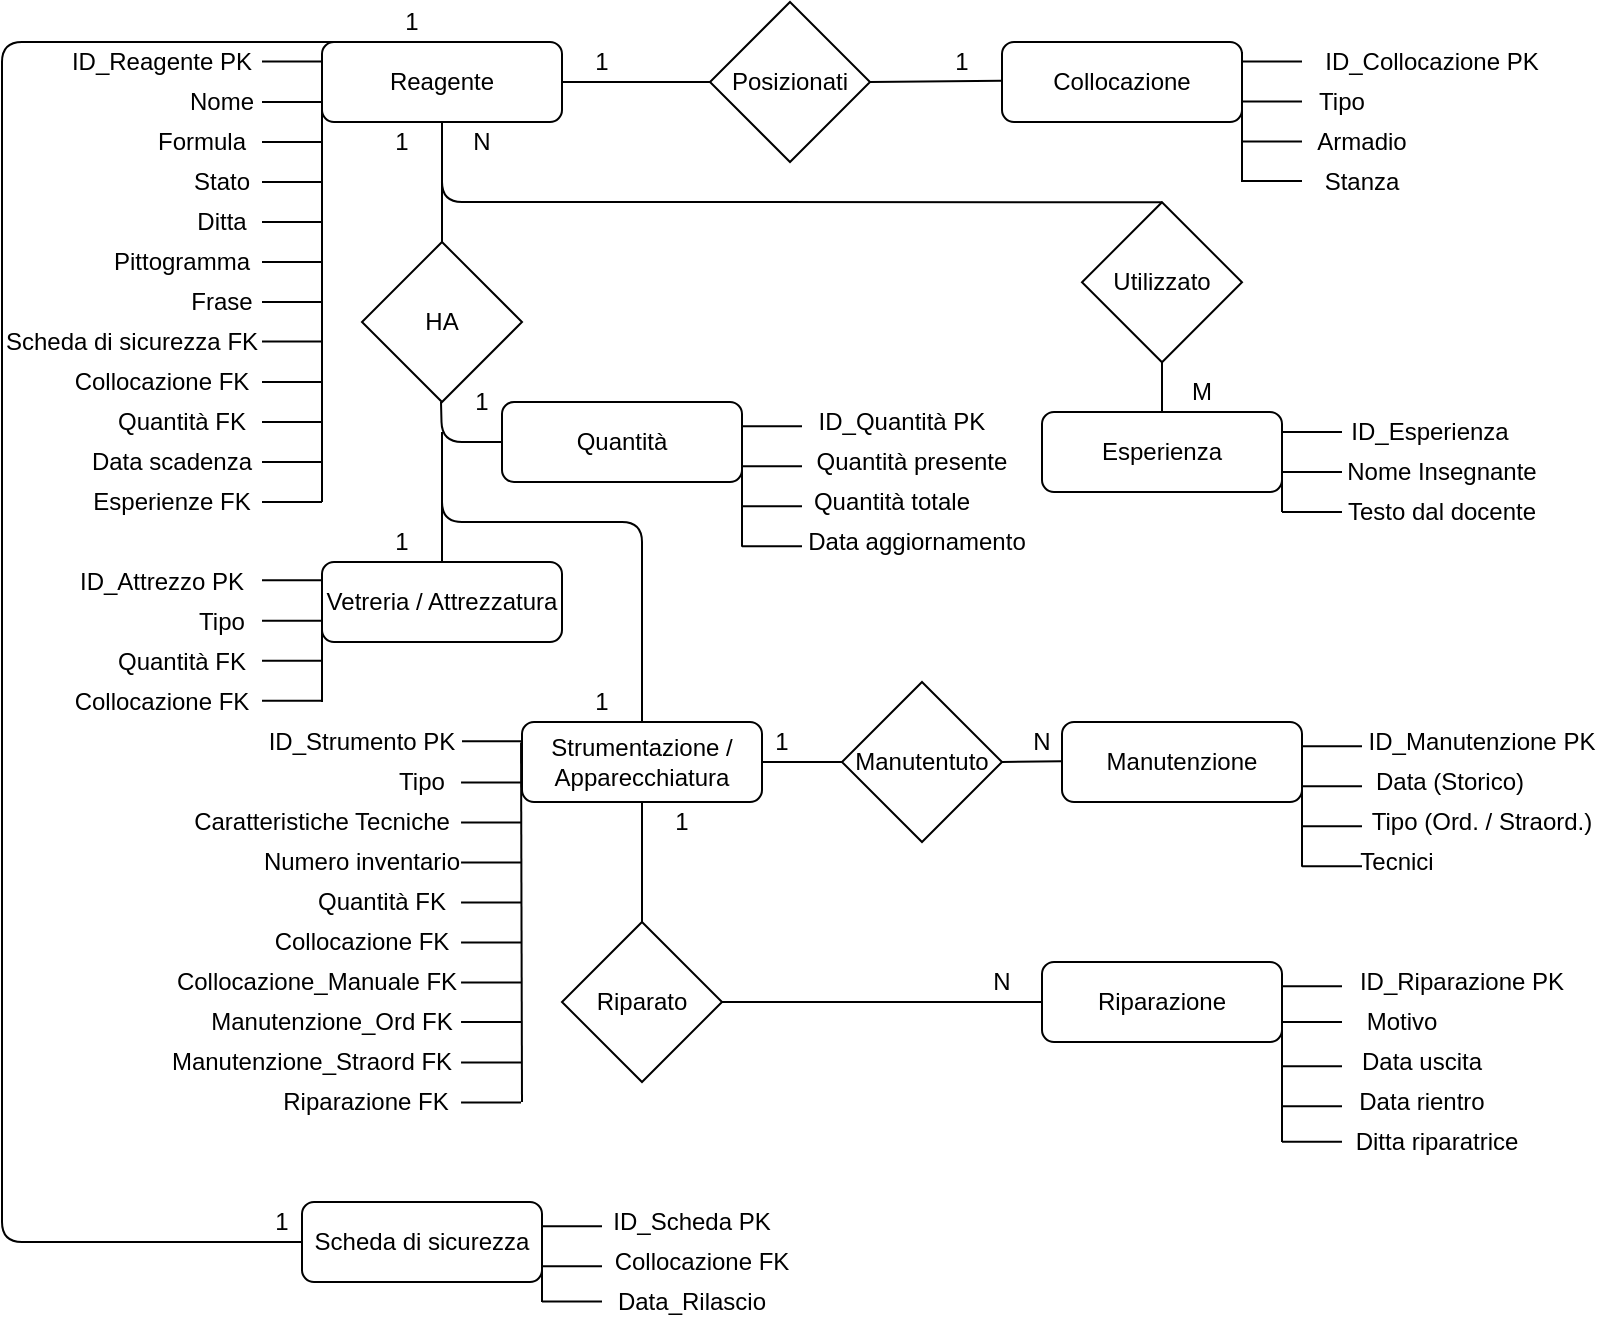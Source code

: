 <mxfile version="12.8.8" type="github">
  <diagram id="C5RBs43oDa-KdzZeNtuy" name="Page-1">
    <mxGraphModel dx="1422" dy="794" grid="1" gridSize="10" guides="1" tooltips="1" connect="1" arrows="1" fold="1" page="1" pageScale="1" pageWidth="827" pageHeight="1169" math="0" shadow="0">
      <root>
        <mxCell id="WIyWlLk6GJQsqaUBKTNV-0" />
        <mxCell id="WIyWlLk6GJQsqaUBKTNV-1" parent="WIyWlLk6GJQsqaUBKTNV-0" />
        <mxCell id="WIyWlLk6GJQsqaUBKTNV-3" value="Reagente" style="rounded=1;whiteSpace=wrap;html=1;fontSize=12;glass=0;strokeWidth=1;shadow=0;" parent="WIyWlLk6GJQsqaUBKTNV-1" vertex="1">
          <mxGeometry x="180" y="80" width="120" height="40" as="geometry" />
        </mxCell>
        <mxCell id="skLpnSM7gTjxSSLcL_gk-0" value="" style="endArrow=none;html=1;" parent="WIyWlLk6GJQsqaUBKTNV-1" edge="1">
          <mxGeometry width="50" height="50" relative="1" as="geometry">
            <mxPoint x="180" y="310" as="sourcePoint" />
            <mxPoint x="180" y="90" as="targetPoint" />
          </mxGeometry>
        </mxCell>
        <mxCell id="skLpnSM7gTjxSSLcL_gk-1" value="" style="endArrow=none;html=1;" parent="WIyWlLk6GJQsqaUBKTNV-1" edge="1">
          <mxGeometry width="50" height="50" relative="1" as="geometry">
            <mxPoint x="150" y="89.71" as="sourcePoint" />
            <mxPoint x="180" y="89.71" as="targetPoint" />
          </mxGeometry>
        </mxCell>
        <mxCell id="skLpnSM7gTjxSSLcL_gk-2" value="ID_Reagente PK" style="text;html=1;strokeColor=none;fillColor=none;align=center;verticalAlign=middle;whiteSpace=wrap;rounded=0;" parent="WIyWlLk6GJQsqaUBKTNV-1" vertex="1">
          <mxGeometry x="50" y="80" width="100" height="20" as="geometry" />
        </mxCell>
        <mxCell id="skLpnSM7gTjxSSLcL_gk-3" value="" style="endArrow=none;html=1;" parent="WIyWlLk6GJQsqaUBKTNV-1" edge="1">
          <mxGeometry width="50" height="50" relative="1" as="geometry">
            <mxPoint x="150" y="110.0" as="sourcePoint" />
            <mxPoint x="180" y="110.0" as="targetPoint" />
          </mxGeometry>
        </mxCell>
        <mxCell id="skLpnSM7gTjxSSLcL_gk-5" value="Nome" style="text;html=1;strokeColor=none;fillColor=none;align=center;verticalAlign=middle;whiteSpace=wrap;rounded=0;" parent="WIyWlLk6GJQsqaUBKTNV-1" vertex="1">
          <mxGeometry x="110" y="100" width="40" height="20" as="geometry" />
        </mxCell>
        <mxCell id="skLpnSM7gTjxSSLcL_gk-6" value="" style="endArrow=none;html=1;" parent="WIyWlLk6GJQsqaUBKTNV-1" edge="1">
          <mxGeometry width="50" height="50" relative="1" as="geometry">
            <mxPoint x="150" y="130" as="sourcePoint" />
            <mxPoint x="180" y="130" as="targetPoint" />
          </mxGeometry>
        </mxCell>
        <mxCell id="skLpnSM7gTjxSSLcL_gk-7" value="" style="endArrow=none;html=1;" parent="WIyWlLk6GJQsqaUBKTNV-1" edge="1">
          <mxGeometry width="50" height="50" relative="1" as="geometry">
            <mxPoint x="150" y="150" as="sourcePoint" />
            <mxPoint x="180" y="150" as="targetPoint" />
          </mxGeometry>
        </mxCell>
        <mxCell id="skLpnSM7gTjxSSLcL_gk-8" value="" style="endArrow=none;html=1;" parent="WIyWlLk6GJQsqaUBKTNV-1" edge="1">
          <mxGeometry width="50" height="50" relative="1" as="geometry">
            <mxPoint x="150" y="170" as="sourcePoint" />
            <mxPoint x="180" y="170" as="targetPoint" />
          </mxGeometry>
        </mxCell>
        <mxCell id="skLpnSM7gTjxSSLcL_gk-9" value="" style="endArrow=none;html=1;" parent="WIyWlLk6GJQsqaUBKTNV-1" edge="1">
          <mxGeometry width="50" height="50" relative="1" as="geometry">
            <mxPoint x="150" y="190" as="sourcePoint" />
            <mxPoint x="180" y="190" as="targetPoint" />
          </mxGeometry>
        </mxCell>
        <mxCell id="skLpnSM7gTjxSSLcL_gk-10" value="" style="endArrow=none;html=1;" parent="WIyWlLk6GJQsqaUBKTNV-1" edge="1">
          <mxGeometry width="50" height="50" relative="1" as="geometry">
            <mxPoint x="150" y="210" as="sourcePoint" />
            <mxPoint x="180" y="210" as="targetPoint" />
          </mxGeometry>
        </mxCell>
        <mxCell id="skLpnSM7gTjxSSLcL_gk-11" value="Formula" style="text;html=1;strokeColor=none;fillColor=none;align=center;verticalAlign=middle;whiteSpace=wrap;rounded=0;" parent="WIyWlLk6GJQsqaUBKTNV-1" vertex="1">
          <mxGeometry x="100" y="120" width="40" height="20" as="geometry" />
        </mxCell>
        <mxCell id="skLpnSM7gTjxSSLcL_gk-12" value="Stato" style="text;html=1;strokeColor=none;fillColor=none;align=center;verticalAlign=middle;whiteSpace=wrap;rounded=0;" parent="WIyWlLk6GJQsqaUBKTNV-1" vertex="1">
          <mxGeometry x="110" y="140" width="40" height="20" as="geometry" />
        </mxCell>
        <mxCell id="skLpnSM7gTjxSSLcL_gk-13" value="Ditta" style="text;html=1;strokeColor=none;fillColor=none;align=center;verticalAlign=middle;whiteSpace=wrap;rounded=0;" parent="WIyWlLk6GJQsqaUBKTNV-1" vertex="1">
          <mxGeometry x="110" y="160" width="40" height="20" as="geometry" />
        </mxCell>
        <mxCell id="skLpnSM7gTjxSSLcL_gk-14" value="Pittogramma" style="text;html=1;strokeColor=none;fillColor=none;align=center;verticalAlign=middle;whiteSpace=wrap;rounded=0;" parent="WIyWlLk6GJQsqaUBKTNV-1" vertex="1">
          <mxGeometry x="90" y="180" width="40" height="20" as="geometry" />
        </mxCell>
        <mxCell id="skLpnSM7gTjxSSLcL_gk-15" value="Frase" style="text;html=1;strokeColor=none;fillColor=none;align=center;verticalAlign=middle;whiteSpace=wrap;rounded=0;" parent="WIyWlLk6GJQsqaUBKTNV-1" vertex="1">
          <mxGeometry x="110" y="200" width="40" height="20" as="geometry" />
        </mxCell>
        <mxCell id="skLpnSM7gTjxSSLcL_gk-16" value="Scheda di sicurezza FK" style="text;html=1;strokeColor=none;fillColor=none;align=center;verticalAlign=middle;whiteSpace=wrap;rounded=0;" parent="WIyWlLk6GJQsqaUBKTNV-1" vertex="1">
          <mxGeometry x="20" y="220" width="130" height="20" as="geometry" />
        </mxCell>
        <mxCell id="skLpnSM7gTjxSSLcL_gk-17" value="" style="endArrow=none;html=1;" parent="WIyWlLk6GJQsqaUBKTNV-1" edge="1">
          <mxGeometry width="50" height="50" relative="1" as="geometry">
            <mxPoint x="150" y="229.71" as="sourcePoint" />
            <mxPoint x="180" y="229.71" as="targetPoint" />
          </mxGeometry>
        </mxCell>
        <mxCell id="skLpnSM7gTjxSSLcL_gk-18" value="" style="endArrow=none;html=1;" parent="WIyWlLk6GJQsqaUBKTNV-1" edge="1">
          <mxGeometry width="50" height="50" relative="1" as="geometry">
            <mxPoint x="150" y="250" as="sourcePoint" />
            <mxPoint x="180" y="250" as="targetPoint" />
          </mxGeometry>
        </mxCell>
        <mxCell id="skLpnSM7gTjxSSLcL_gk-19" value="" style="endArrow=none;html=1;" parent="WIyWlLk6GJQsqaUBKTNV-1" edge="1">
          <mxGeometry width="50" height="50" relative="1" as="geometry">
            <mxPoint x="150" y="270" as="sourcePoint" />
            <mxPoint x="180" y="270" as="targetPoint" />
          </mxGeometry>
        </mxCell>
        <mxCell id="skLpnSM7gTjxSSLcL_gk-20" value="" style="endArrow=none;html=1;" parent="WIyWlLk6GJQsqaUBKTNV-1" edge="1">
          <mxGeometry width="50" height="50" relative="1" as="geometry">
            <mxPoint x="150" y="290" as="sourcePoint" />
            <mxPoint x="180" y="290" as="targetPoint" />
          </mxGeometry>
        </mxCell>
        <mxCell id="skLpnSM7gTjxSSLcL_gk-21" value="" style="endArrow=none;html=1;" parent="WIyWlLk6GJQsqaUBKTNV-1" edge="1">
          <mxGeometry width="50" height="50" relative="1" as="geometry">
            <mxPoint x="150" y="310" as="sourcePoint" />
            <mxPoint x="180" y="310" as="targetPoint" />
          </mxGeometry>
        </mxCell>
        <mxCell id="skLpnSM7gTjxSSLcL_gk-22" value="Collocazione FK" style="text;html=1;strokeColor=none;fillColor=none;align=center;verticalAlign=middle;whiteSpace=wrap;rounded=0;" parent="WIyWlLk6GJQsqaUBKTNV-1" vertex="1">
          <mxGeometry x="55" y="240" width="90" height="20" as="geometry" />
        </mxCell>
        <mxCell id="skLpnSM7gTjxSSLcL_gk-23" value="Quantità FK" style="text;html=1;strokeColor=none;fillColor=none;align=center;verticalAlign=middle;whiteSpace=wrap;rounded=0;" parent="WIyWlLk6GJQsqaUBKTNV-1" vertex="1">
          <mxGeometry x="75" y="260" width="70" height="20" as="geometry" />
        </mxCell>
        <mxCell id="skLpnSM7gTjxSSLcL_gk-24" value="Data scadenza" style="text;html=1;strokeColor=none;fillColor=none;align=center;verticalAlign=middle;whiteSpace=wrap;rounded=0;" parent="WIyWlLk6GJQsqaUBKTNV-1" vertex="1">
          <mxGeometry x="60" y="280" width="90" height="20" as="geometry" />
        </mxCell>
        <mxCell id="skLpnSM7gTjxSSLcL_gk-25" value="Esperienze FK" style="text;html=1;strokeColor=none;fillColor=none;align=center;verticalAlign=middle;whiteSpace=wrap;rounded=0;" parent="WIyWlLk6GJQsqaUBKTNV-1" vertex="1">
          <mxGeometry x="60" y="300" width="90" height="20" as="geometry" />
        </mxCell>
        <mxCell id="skLpnSM7gTjxSSLcL_gk-26" value="Collocazione" style="rounded=1;whiteSpace=wrap;html=1;fontSize=12;glass=0;strokeWidth=1;shadow=0;" parent="WIyWlLk6GJQsqaUBKTNV-1" vertex="1">
          <mxGeometry x="520" y="80" width="120" height="40" as="geometry" />
        </mxCell>
        <mxCell id="skLpnSM7gTjxSSLcL_gk-27" value="" style="endArrow=none;html=1;" parent="WIyWlLk6GJQsqaUBKTNV-1" edge="1">
          <mxGeometry width="50" height="50" relative="1" as="geometry">
            <mxPoint x="640" y="89.71" as="sourcePoint" />
            <mxPoint x="670" y="89.71" as="targetPoint" />
          </mxGeometry>
        </mxCell>
        <mxCell id="skLpnSM7gTjxSSLcL_gk-28" value="" style="endArrow=none;html=1;" parent="WIyWlLk6GJQsqaUBKTNV-1" edge="1">
          <mxGeometry width="50" height="50" relative="1" as="geometry">
            <mxPoint x="640" y="109.71" as="sourcePoint" />
            <mxPoint x="670" y="109.71" as="targetPoint" />
          </mxGeometry>
        </mxCell>
        <mxCell id="skLpnSM7gTjxSSLcL_gk-29" value="" style="endArrow=none;html=1;" parent="WIyWlLk6GJQsqaUBKTNV-1" edge="1">
          <mxGeometry width="50" height="50" relative="1" as="geometry">
            <mxPoint x="640" y="129.71" as="sourcePoint" />
            <mxPoint x="670" y="129.71" as="targetPoint" />
          </mxGeometry>
        </mxCell>
        <mxCell id="skLpnSM7gTjxSSLcL_gk-30" value="" style="endArrow=none;html=1;" parent="WIyWlLk6GJQsqaUBKTNV-1" edge="1">
          <mxGeometry width="50" height="50" relative="1" as="geometry">
            <mxPoint x="640" y="150" as="sourcePoint" />
            <mxPoint x="640" y="85" as="targetPoint" />
          </mxGeometry>
        </mxCell>
        <mxCell id="skLpnSM7gTjxSSLcL_gk-31" value="ID_Collocazione PK" style="text;html=1;strokeColor=none;fillColor=none;align=center;verticalAlign=middle;whiteSpace=wrap;rounded=0;" parent="WIyWlLk6GJQsqaUBKTNV-1" vertex="1">
          <mxGeometry x="680" y="80" width="110" height="20" as="geometry" />
        </mxCell>
        <mxCell id="skLpnSM7gTjxSSLcL_gk-32" value="Tipo" style="text;html=1;strokeColor=none;fillColor=none;align=center;verticalAlign=middle;whiteSpace=wrap;rounded=0;" parent="WIyWlLk6GJQsqaUBKTNV-1" vertex="1">
          <mxGeometry x="670" y="100" width="40" height="20" as="geometry" />
        </mxCell>
        <mxCell id="skLpnSM7gTjxSSLcL_gk-33" value="Armadio" style="text;html=1;strokeColor=none;fillColor=none;align=center;verticalAlign=middle;whiteSpace=wrap;rounded=0;" parent="WIyWlLk6GJQsqaUBKTNV-1" vertex="1">
          <mxGeometry x="680" y="120" width="40" height="20" as="geometry" />
        </mxCell>
        <mxCell id="skLpnSM7gTjxSSLcL_gk-38" value="" style="endArrow=none;html=1;" parent="WIyWlLk6GJQsqaUBKTNV-1" edge="1">
          <mxGeometry width="50" height="50" relative="1" as="geometry">
            <mxPoint x="640" y="149.5" as="sourcePoint" />
            <mxPoint x="670" y="149.5" as="targetPoint" />
          </mxGeometry>
        </mxCell>
        <mxCell id="skLpnSM7gTjxSSLcL_gk-41" value="Stanza" style="text;html=1;strokeColor=none;fillColor=none;align=center;verticalAlign=middle;whiteSpace=wrap;rounded=0;" parent="WIyWlLk6GJQsqaUBKTNV-1" vertex="1">
          <mxGeometry x="680" y="140" width="40" height="20" as="geometry" />
        </mxCell>
        <mxCell id="skLpnSM7gTjxSSLcL_gk-42" value="Posizionati" style="rhombus;whiteSpace=wrap;html=1;" parent="WIyWlLk6GJQsqaUBKTNV-1" vertex="1">
          <mxGeometry x="374" y="60" width="80" height="80" as="geometry" />
        </mxCell>
        <mxCell id="skLpnSM7gTjxSSLcL_gk-43" value="" style="endArrow=none;html=1;exitX=1;exitY=0.5;exitDx=0;exitDy=0;" parent="WIyWlLk6GJQsqaUBKTNV-1" source="WIyWlLk6GJQsqaUBKTNV-3" edge="1">
          <mxGeometry width="50" height="50" relative="1" as="geometry">
            <mxPoint x="324" y="150" as="sourcePoint" />
            <mxPoint x="374" y="100" as="targetPoint" />
          </mxGeometry>
        </mxCell>
        <mxCell id="skLpnSM7gTjxSSLcL_gk-44" value="" style="endArrow=none;html=1;exitX=1;exitY=0.5;exitDx=0;exitDy=0;" parent="WIyWlLk6GJQsqaUBKTNV-1" source="skLpnSM7gTjxSSLcL_gk-42" edge="1">
          <mxGeometry width="50" height="50" relative="1" as="geometry">
            <mxPoint x="446" y="99.43" as="sourcePoint" />
            <mxPoint x="520" y="99.43" as="targetPoint" />
          </mxGeometry>
        </mxCell>
        <mxCell id="skLpnSM7gTjxSSLcL_gk-45" value="Esperienza" style="rounded=1;whiteSpace=wrap;html=1;fontSize=12;glass=0;strokeWidth=1;shadow=0;" parent="WIyWlLk6GJQsqaUBKTNV-1" vertex="1">
          <mxGeometry x="540" y="265" width="120" height="40" as="geometry" />
        </mxCell>
        <mxCell id="skLpnSM7gTjxSSLcL_gk-46" value="" style="endArrow=none;html=1;" parent="WIyWlLk6GJQsqaUBKTNV-1" edge="1">
          <mxGeometry width="50" height="50" relative="1" as="geometry">
            <mxPoint x="660" y="315" as="sourcePoint" />
            <mxPoint x="660" y="275" as="targetPoint" />
          </mxGeometry>
        </mxCell>
        <mxCell id="skLpnSM7gTjxSSLcL_gk-47" value="ID_Esperienza" style="text;html=1;strokeColor=none;fillColor=none;align=center;verticalAlign=middle;whiteSpace=wrap;rounded=0;" parent="WIyWlLk6GJQsqaUBKTNV-1" vertex="1">
          <mxGeometry x="714" y="265" width="40" height="20" as="geometry" />
        </mxCell>
        <mxCell id="skLpnSM7gTjxSSLcL_gk-48" value="" style="endArrow=none;html=1;" parent="WIyWlLk6GJQsqaUBKTNV-1" edge="1">
          <mxGeometry width="50" height="50" relative="1" as="geometry">
            <mxPoint x="660" y="275" as="sourcePoint" />
            <mxPoint x="690" y="275" as="targetPoint" />
          </mxGeometry>
        </mxCell>
        <mxCell id="skLpnSM7gTjxSSLcL_gk-49" value="" style="endArrow=none;html=1;" parent="WIyWlLk6GJQsqaUBKTNV-1" edge="1">
          <mxGeometry width="50" height="50" relative="1" as="geometry">
            <mxPoint x="660" y="295" as="sourcePoint" />
            <mxPoint x="690" y="295" as="targetPoint" />
          </mxGeometry>
        </mxCell>
        <mxCell id="skLpnSM7gTjxSSLcL_gk-50" value="" style="endArrow=none;html=1;" parent="WIyWlLk6GJQsqaUBKTNV-1" edge="1">
          <mxGeometry width="50" height="50" relative="1" as="geometry">
            <mxPoint x="660" y="315" as="sourcePoint" />
            <mxPoint x="690" y="315" as="targetPoint" />
          </mxGeometry>
        </mxCell>
        <mxCell id="skLpnSM7gTjxSSLcL_gk-51" value="Nome Insegnante" style="text;html=1;strokeColor=none;fillColor=none;align=center;verticalAlign=middle;whiteSpace=wrap;rounded=0;" parent="WIyWlLk6GJQsqaUBKTNV-1" vertex="1">
          <mxGeometry x="690" y="285" width="100" height="20" as="geometry" />
        </mxCell>
        <mxCell id="skLpnSM7gTjxSSLcL_gk-52" value="Testo dal docente" style="text;html=1;strokeColor=none;fillColor=none;align=center;verticalAlign=middle;whiteSpace=wrap;rounded=0;" parent="WIyWlLk6GJQsqaUBKTNV-1" vertex="1">
          <mxGeometry x="690" y="305" width="100" height="20" as="geometry" />
        </mxCell>
        <mxCell id="skLpnSM7gTjxSSLcL_gk-53" value="Utilizzato" style="rhombus;whiteSpace=wrap;html=1;" parent="WIyWlLk6GJQsqaUBKTNV-1" vertex="1">
          <mxGeometry x="560" y="160.14" width="80" height="80" as="geometry" />
        </mxCell>
        <mxCell id="skLpnSM7gTjxSSLcL_gk-54" value="" style="endArrow=none;html=1;entryX=0.5;entryY=1;entryDx=0;entryDy=0;exitX=0.5;exitY=0;exitDx=0;exitDy=0;" parent="WIyWlLk6GJQsqaUBKTNV-1" source="skLpnSM7gTjxSSLcL_gk-53" target="WIyWlLk6GJQsqaUBKTNV-3" edge="1">
          <mxGeometry width="50" height="50" relative="1" as="geometry">
            <mxPoint x="280" y="190" as="sourcePoint" />
            <mxPoint x="330" y="140" as="targetPoint" />
            <Array as="points">
              <mxPoint x="280" y="160" />
              <mxPoint x="240" y="160" />
              <mxPoint x="240" y="140" />
            </Array>
          </mxGeometry>
        </mxCell>
        <mxCell id="skLpnSM7gTjxSSLcL_gk-56" value="" style="endArrow=none;html=1;exitX=0.5;exitY=0;exitDx=0;exitDy=0;entryX=0.5;entryY=1;entryDx=0;entryDy=0;" parent="WIyWlLk6GJQsqaUBKTNV-1" source="skLpnSM7gTjxSSLcL_gk-45" edge="1" target="skLpnSM7gTjxSSLcL_gk-53">
          <mxGeometry width="50" height="50" relative="1" as="geometry">
            <mxPoint x="550" y="305" as="sourcePoint" />
            <mxPoint x="600" y="255" as="targetPoint" />
            <Array as="points" />
          </mxGeometry>
        </mxCell>
        <mxCell id="skLpnSM7gTjxSSLcL_gk-59" value="Vetreria / Attrezzatura" style="rounded=1;whiteSpace=wrap;html=1;fontSize=12;glass=0;strokeWidth=1;shadow=0;" parent="WIyWlLk6GJQsqaUBKTNV-1" vertex="1">
          <mxGeometry x="180" y="340" width="120" height="40" as="geometry" />
        </mxCell>
        <mxCell id="skLpnSM7gTjxSSLcL_gk-67" value="Quantità" style="rounded=1;whiteSpace=wrap;html=1;fontSize=12;glass=0;strokeWidth=1;shadow=0;" parent="WIyWlLk6GJQsqaUBKTNV-1" vertex="1">
          <mxGeometry x="270" y="260" width="120" height="40" as="geometry" />
        </mxCell>
        <mxCell id="skLpnSM7gTjxSSLcL_gk-69" value="ID_Quantità PK" style="text;html=1;strokeColor=none;fillColor=none;align=center;verticalAlign=middle;whiteSpace=wrap;rounded=0;" parent="WIyWlLk6GJQsqaUBKTNV-1" vertex="1">
          <mxGeometry x="420" y="260" width="100" height="20" as="geometry" />
        </mxCell>
        <mxCell id="skLpnSM7gTjxSSLcL_gk-70" value="" style="endArrow=none;html=1;" parent="WIyWlLk6GJQsqaUBKTNV-1" edge="1">
          <mxGeometry width="50" height="50" relative="1" as="geometry">
            <mxPoint x="390" y="272.07" as="sourcePoint" />
            <mxPoint x="420" y="272.07" as="targetPoint" />
          </mxGeometry>
        </mxCell>
        <mxCell id="skLpnSM7gTjxSSLcL_gk-71" value="" style="endArrow=none;html=1;" parent="WIyWlLk6GJQsqaUBKTNV-1" edge="1">
          <mxGeometry width="50" height="50" relative="1" as="geometry">
            <mxPoint x="390" y="292.07" as="sourcePoint" />
            <mxPoint x="420" y="292.07" as="targetPoint" />
          </mxGeometry>
        </mxCell>
        <mxCell id="skLpnSM7gTjxSSLcL_gk-72" value="" style="endArrow=none;html=1;" parent="WIyWlLk6GJQsqaUBKTNV-1" edge="1">
          <mxGeometry width="50" height="50" relative="1" as="geometry">
            <mxPoint x="390" y="312.07" as="sourcePoint" />
            <mxPoint x="420" y="312.07" as="targetPoint" />
          </mxGeometry>
        </mxCell>
        <mxCell id="skLpnSM7gTjxSSLcL_gk-73" value="" style="endArrow=none;html=1;" parent="WIyWlLk6GJQsqaUBKTNV-1" edge="1">
          <mxGeometry width="50" height="50" relative="1" as="geometry">
            <mxPoint x="390" y="332.36" as="sourcePoint" />
            <mxPoint x="390" y="267.36" as="targetPoint" />
          </mxGeometry>
        </mxCell>
        <mxCell id="skLpnSM7gTjxSSLcL_gk-74" value="" style="endArrow=none;html=1;" parent="WIyWlLk6GJQsqaUBKTNV-1" edge="1">
          <mxGeometry width="50" height="50" relative="1" as="geometry">
            <mxPoint x="390" y="332.07" as="sourcePoint" />
            <mxPoint x="420" y="332.07" as="targetPoint" />
          </mxGeometry>
        </mxCell>
        <mxCell id="skLpnSM7gTjxSSLcL_gk-75" value="Quantità presente" style="text;html=1;strokeColor=none;fillColor=none;align=center;verticalAlign=middle;whiteSpace=wrap;rounded=0;" parent="WIyWlLk6GJQsqaUBKTNV-1" vertex="1">
          <mxGeometry x="420" y="280" width="110" height="20" as="geometry" />
        </mxCell>
        <mxCell id="skLpnSM7gTjxSSLcL_gk-76" value="Quantità totale" style="text;html=1;strokeColor=none;fillColor=none;align=center;verticalAlign=middle;whiteSpace=wrap;rounded=0;" parent="WIyWlLk6GJQsqaUBKTNV-1" vertex="1">
          <mxGeometry x="420" y="300" width="90" height="20" as="geometry" />
        </mxCell>
        <mxCell id="skLpnSM7gTjxSSLcL_gk-78" value="Data aggiornamento" style="text;html=1;strokeColor=none;fillColor=none;align=center;verticalAlign=middle;whiteSpace=wrap;rounded=0;" parent="WIyWlLk6GJQsqaUBKTNV-1" vertex="1">
          <mxGeometry x="420" y="320" width="115" height="20" as="geometry" />
        </mxCell>
        <mxCell id="skLpnSM7gTjxSSLcL_gk-60" value="ID_Attrezzo PK" style="text;html=1;strokeColor=none;fillColor=none;align=center;verticalAlign=middle;whiteSpace=wrap;rounded=0;" parent="WIyWlLk6GJQsqaUBKTNV-1" vertex="1">
          <mxGeometry x="55" y="340" width="90" height="20" as="geometry" />
        </mxCell>
        <mxCell id="skLpnSM7gTjxSSLcL_gk-66" value="Tipo" style="text;html=1;strokeColor=none;fillColor=none;align=center;verticalAlign=middle;whiteSpace=wrap;rounded=0;" parent="WIyWlLk6GJQsqaUBKTNV-1" vertex="1">
          <mxGeometry x="110" y="360" width="40" height="20" as="geometry" />
        </mxCell>
        <mxCell id="skLpnSM7gTjxSSLcL_gk-80" value="Quantità FK" style="text;html=1;strokeColor=none;fillColor=none;align=center;verticalAlign=middle;whiteSpace=wrap;rounded=0;" parent="WIyWlLk6GJQsqaUBKTNV-1" vertex="1">
          <mxGeometry x="75" y="380" width="70" height="20" as="geometry" />
        </mxCell>
        <mxCell id="skLpnSM7gTjxSSLcL_gk-81" value="Collocazione FK" style="text;html=1;strokeColor=none;fillColor=none;align=center;verticalAlign=middle;whiteSpace=wrap;rounded=0;" parent="WIyWlLk6GJQsqaUBKTNV-1" vertex="1">
          <mxGeometry x="55" y="400" width="90" height="20" as="geometry" />
        </mxCell>
        <mxCell id="skLpnSM7gTjxSSLcL_gk-99" value="" style="endArrow=none;html=1;" parent="WIyWlLk6GJQsqaUBKTNV-1" edge="1">
          <mxGeometry width="50" height="50" relative="1" as="geometry">
            <mxPoint x="150" y="349.14" as="sourcePoint" />
            <mxPoint x="180" y="349.14" as="targetPoint" />
          </mxGeometry>
        </mxCell>
        <mxCell id="skLpnSM7gTjxSSLcL_gk-100" value="" style="endArrow=none;html=1;" parent="WIyWlLk6GJQsqaUBKTNV-1" edge="1">
          <mxGeometry width="50" height="50" relative="1" as="geometry">
            <mxPoint x="150" y="369.43" as="sourcePoint" />
            <mxPoint x="180" y="369.43" as="targetPoint" />
          </mxGeometry>
        </mxCell>
        <mxCell id="skLpnSM7gTjxSSLcL_gk-101" value="" style="endArrow=none;html=1;" parent="WIyWlLk6GJQsqaUBKTNV-1" edge="1">
          <mxGeometry width="50" height="50" relative="1" as="geometry">
            <mxPoint x="150" y="389.43" as="sourcePoint" />
            <mxPoint x="180" y="389.43" as="targetPoint" />
          </mxGeometry>
        </mxCell>
        <mxCell id="skLpnSM7gTjxSSLcL_gk-102" value="" style="endArrow=none;html=1;" parent="WIyWlLk6GJQsqaUBKTNV-1" edge="1">
          <mxGeometry width="50" height="50" relative="1" as="geometry">
            <mxPoint x="150" y="409.43" as="sourcePoint" />
            <mxPoint x="180" y="409.43" as="targetPoint" />
          </mxGeometry>
        </mxCell>
        <mxCell id="skLpnSM7gTjxSSLcL_gk-103" value="" style="endArrow=none;html=1;entryX=0;entryY=0.25;entryDx=0;entryDy=0;" parent="WIyWlLk6GJQsqaUBKTNV-1" target="skLpnSM7gTjxSSLcL_gk-59" edge="1">
          <mxGeometry width="50" height="50" relative="1" as="geometry">
            <mxPoint x="180" y="410" as="sourcePoint" />
            <mxPoint x="240" y="390" as="targetPoint" />
          </mxGeometry>
        </mxCell>
        <mxCell id="skLpnSM7gTjxSSLcL_gk-106" value="" style="endArrow=none;html=1;exitX=0.5;exitY=1;exitDx=0;exitDy=0;" parent="WIyWlLk6GJQsqaUBKTNV-1" source="WIyWlLk6GJQsqaUBKTNV-3" target="skLpnSM7gTjxSSLcL_gk-107" edge="1">
          <mxGeometry width="50" height="50" relative="1" as="geometry">
            <mxPoint x="510" y="415" as="sourcePoint" />
            <mxPoint x="560" y="365" as="targetPoint" />
          </mxGeometry>
        </mxCell>
        <mxCell id="skLpnSM7gTjxSSLcL_gk-107" value="HA" style="rhombus;whiteSpace=wrap;html=1;" parent="WIyWlLk6GJQsqaUBKTNV-1" vertex="1">
          <mxGeometry x="200" y="180" width="80" height="80" as="geometry" />
        </mxCell>
        <mxCell id="skLpnSM7gTjxSSLcL_gk-108" value="" style="endArrow=none;html=1;exitX=0.5;exitY=1;exitDx=0;exitDy=0;entryX=0;entryY=0.5;entryDx=0;entryDy=0;" parent="WIyWlLk6GJQsqaUBKTNV-1" target="skLpnSM7gTjxSSLcL_gk-67" edge="1">
          <mxGeometry width="50" height="50" relative="1" as="geometry">
            <mxPoint x="239.5" y="260" as="sourcePoint" />
            <mxPoint x="240" y="320" as="targetPoint" />
            <Array as="points">
              <mxPoint x="240" y="280" />
            </Array>
          </mxGeometry>
        </mxCell>
        <mxCell id="skLpnSM7gTjxSSLcL_gk-111" value="" style="endArrow=none;html=1;exitX=0.5;exitY=0;exitDx=0;exitDy=0;" parent="WIyWlLk6GJQsqaUBKTNV-1" source="skLpnSM7gTjxSSLcL_gk-59" edge="1">
          <mxGeometry width="50" height="50" relative="1" as="geometry">
            <mxPoint x="190" y="325" as="sourcePoint" />
            <mxPoint x="240" y="275" as="targetPoint" />
          </mxGeometry>
        </mxCell>
        <mxCell id="skLpnSM7gTjxSSLcL_gk-112" value="Strumentazione / Apparecchiatura" style="rounded=1;whiteSpace=wrap;html=1;fontSize=12;glass=0;strokeWidth=1;shadow=0;" parent="WIyWlLk6GJQsqaUBKTNV-1" vertex="1">
          <mxGeometry x="280" y="420" width="120" height="40" as="geometry" />
        </mxCell>
        <mxCell id="skLpnSM7gTjxSSLcL_gk-113" value="ID_Strumento PK" style="text;html=1;strokeColor=none;fillColor=none;align=center;verticalAlign=middle;whiteSpace=wrap;rounded=0;" parent="WIyWlLk6GJQsqaUBKTNV-1" vertex="1">
          <mxGeometry x="150" y="420" width="100" height="20" as="geometry" />
        </mxCell>
        <mxCell id="skLpnSM7gTjxSSLcL_gk-127" value="" style="endArrow=none;html=1;" parent="WIyWlLk6GJQsqaUBKTNV-1" edge="1">
          <mxGeometry width="50" height="50" relative="1" as="geometry">
            <mxPoint x="280" y="610" as="sourcePoint" />
            <mxPoint x="279.52" y="430.29" as="targetPoint" />
          </mxGeometry>
        </mxCell>
        <mxCell id="skLpnSM7gTjxSSLcL_gk-128" value="" style="endArrow=none;html=1;" parent="WIyWlLk6GJQsqaUBKTNV-1" edge="1">
          <mxGeometry width="50" height="50" relative="1" as="geometry">
            <mxPoint x="250.0" y="429.66" as="sourcePoint" />
            <mxPoint x="280" y="429.66" as="targetPoint" />
          </mxGeometry>
        </mxCell>
        <mxCell id="skLpnSM7gTjxSSLcL_gk-129" value="" style="endArrow=none;html=1;" parent="WIyWlLk6GJQsqaUBKTNV-1" edge="1">
          <mxGeometry width="50" height="50" relative="1" as="geometry">
            <mxPoint x="249.52" y="450.29" as="sourcePoint" />
            <mxPoint x="279.52" y="450.29" as="targetPoint" />
          </mxGeometry>
        </mxCell>
        <mxCell id="skLpnSM7gTjxSSLcL_gk-130" value="" style="endArrow=none;html=1;" parent="WIyWlLk6GJQsqaUBKTNV-1" edge="1">
          <mxGeometry width="50" height="50" relative="1" as="geometry">
            <mxPoint x="249.52" y="470.29" as="sourcePoint" />
            <mxPoint x="279.52" y="470.29" as="targetPoint" />
          </mxGeometry>
        </mxCell>
        <mxCell id="skLpnSM7gTjxSSLcL_gk-131" value="" style="endArrow=none;html=1;" parent="WIyWlLk6GJQsqaUBKTNV-1" edge="1">
          <mxGeometry width="50" height="50" relative="1" as="geometry">
            <mxPoint x="249.52" y="490.29" as="sourcePoint" />
            <mxPoint x="279.52" y="490.29" as="targetPoint" />
          </mxGeometry>
        </mxCell>
        <mxCell id="skLpnSM7gTjxSSLcL_gk-132" value="" style="endArrow=none;html=1;" parent="WIyWlLk6GJQsqaUBKTNV-1" edge="1">
          <mxGeometry width="50" height="50" relative="1" as="geometry">
            <mxPoint x="249.52" y="510.29" as="sourcePoint" />
            <mxPoint x="279.52" y="510.29" as="targetPoint" />
          </mxGeometry>
        </mxCell>
        <mxCell id="skLpnSM7gTjxSSLcL_gk-133" value="" style="endArrow=none;html=1;" parent="WIyWlLk6GJQsqaUBKTNV-1" edge="1">
          <mxGeometry width="50" height="50" relative="1" as="geometry">
            <mxPoint x="249.52" y="530.29" as="sourcePoint" />
            <mxPoint x="279.52" y="530.29" as="targetPoint" />
          </mxGeometry>
        </mxCell>
        <mxCell id="skLpnSM7gTjxSSLcL_gk-134" value="" style="endArrow=none;html=1;" parent="WIyWlLk6GJQsqaUBKTNV-1" edge="1">
          <mxGeometry width="50" height="50" relative="1" as="geometry">
            <mxPoint x="249.52" y="550.29" as="sourcePoint" />
            <mxPoint x="279.52" y="550.29" as="targetPoint" />
          </mxGeometry>
        </mxCell>
        <mxCell id="skLpnSM7gTjxSSLcL_gk-135" value="" style="endArrow=none;html=1;" parent="WIyWlLk6GJQsqaUBKTNV-1" edge="1">
          <mxGeometry width="50" height="50" relative="1" as="geometry">
            <mxPoint x="249.52" y="570" as="sourcePoint" />
            <mxPoint x="279.52" y="570" as="targetPoint" />
          </mxGeometry>
        </mxCell>
        <mxCell id="skLpnSM7gTjxSSLcL_gk-136" value="" style="endArrow=none;html=1;" parent="WIyWlLk6GJQsqaUBKTNV-1" edge="1">
          <mxGeometry width="50" height="50" relative="1" as="geometry">
            <mxPoint x="249.52" y="590.29" as="sourcePoint" />
            <mxPoint x="279.52" y="590.29" as="targetPoint" />
          </mxGeometry>
        </mxCell>
        <mxCell id="skLpnSM7gTjxSSLcL_gk-137" value="" style="endArrow=none;html=1;" parent="WIyWlLk6GJQsqaUBKTNV-1" edge="1">
          <mxGeometry width="50" height="50" relative="1" as="geometry">
            <mxPoint x="249.52" y="610.29" as="sourcePoint" />
            <mxPoint x="279.52" y="610.29" as="targetPoint" />
          </mxGeometry>
        </mxCell>
        <mxCell id="skLpnSM7gTjxSSLcL_gk-140" value="Tipo" style="text;html=1;strokeColor=none;fillColor=none;align=center;verticalAlign=middle;whiteSpace=wrap;rounded=0;" parent="WIyWlLk6GJQsqaUBKTNV-1" vertex="1">
          <mxGeometry x="210" y="440" width="40" height="20" as="geometry" />
        </mxCell>
        <mxCell id="skLpnSM7gTjxSSLcL_gk-141" value="Caratteristiche Tecniche" style="text;html=1;strokeColor=none;fillColor=none;align=center;verticalAlign=middle;whiteSpace=wrap;rounded=0;" parent="WIyWlLk6GJQsqaUBKTNV-1" vertex="1">
          <mxGeometry x="110" y="460" width="140" height="20" as="geometry" />
        </mxCell>
        <mxCell id="skLpnSM7gTjxSSLcL_gk-142" value="Numero inventario" style="text;html=1;strokeColor=none;fillColor=none;align=center;verticalAlign=middle;whiteSpace=wrap;rounded=0;" parent="WIyWlLk6GJQsqaUBKTNV-1" vertex="1">
          <mxGeometry x="140" y="480" width="120" height="20" as="geometry" />
        </mxCell>
        <mxCell id="skLpnSM7gTjxSSLcL_gk-143" value="Quantità FK" style="text;html=1;strokeColor=none;fillColor=none;align=center;verticalAlign=middle;whiteSpace=wrap;rounded=0;" parent="WIyWlLk6GJQsqaUBKTNV-1" vertex="1">
          <mxGeometry x="170" y="500" width="80" height="20" as="geometry" />
        </mxCell>
        <mxCell id="skLpnSM7gTjxSSLcL_gk-145" value="Collocazione FK" style="text;html=1;strokeColor=none;fillColor=none;align=center;verticalAlign=middle;whiteSpace=wrap;rounded=0;" parent="WIyWlLk6GJQsqaUBKTNV-1" vertex="1">
          <mxGeometry x="155" y="520" width="90" height="20" as="geometry" />
        </mxCell>
        <mxCell id="skLpnSM7gTjxSSLcL_gk-146" value="Collocazione_Manuale FK" style="text;html=1;strokeColor=none;fillColor=none;align=center;verticalAlign=middle;whiteSpace=wrap;rounded=0;" parent="WIyWlLk6GJQsqaUBKTNV-1" vertex="1">
          <mxGeometry x="105" y="540" width="145" height="20" as="geometry" />
        </mxCell>
        <mxCell id="skLpnSM7gTjxSSLcL_gk-147" value="Manutenzione" style="rounded=1;whiteSpace=wrap;html=1;fontSize=12;glass=0;strokeWidth=1;shadow=0;" parent="WIyWlLk6GJQsqaUBKTNV-1" vertex="1">
          <mxGeometry x="550" y="420" width="120" height="40" as="geometry" />
        </mxCell>
        <mxCell id="skLpnSM7gTjxSSLcL_gk-148" value="ID_Manutenzione PK" style="text;html=1;strokeColor=none;fillColor=none;align=center;verticalAlign=middle;whiteSpace=wrap;rounded=0;" parent="WIyWlLk6GJQsqaUBKTNV-1" vertex="1">
          <mxGeometry x="700" y="420" width="120" height="20" as="geometry" />
        </mxCell>
        <mxCell id="skLpnSM7gTjxSSLcL_gk-149" value="" style="endArrow=none;html=1;" parent="WIyWlLk6GJQsqaUBKTNV-1" edge="1">
          <mxGeometry width="50" height="50" relative="1" as="geometry">
            <mxPoint x="670" y="432.07" as="sourcePoint" />
            <mxPoint x="700" y="432.07" as="targetPoint" />
          </mxGeometry>
        </mxCell>
        <mxCell id="skLpnSM7gTjxSSLcL_gk-150" value="" style="endArrow=none;html=1;" parent="WIyWlLk6GJQsqaUBKTNV-1" edge="1">
          <mxGeometry width="50" height="50" relative="1" as="geometry">
            <mxPoint x="670" y="452.07" as="sourcePoint" />
            <mxPoint x="700" y="452.07" as="targetPoint" />
          </mxGeometry>
        </mxCell>
        <mxCell id="skLpnSM7gTjxSSLcL_gk-151" value="" style="endArrow=none;html=1;" parent="WIyWlLk6GJQsqaUBKTNV-1" edge="1">
          <mxGeometry width="50" height="50" relative="1" as="geometry">
            <mxPoint x="670" y="472.07" as="sourcePoint" />
            <mxPoint x="700" y="472.07" as="targetPoint" />
          </mxGeometry>
        </mxCell>
        <mxCell id="skLpnSM7gTjxSSLcL_gk-152" value="" style="endArrow=none;html=1;" parent="WIyWlLk6GJQsqaUBKTNV-1" edge="1">
          <mxGeometry width="50" height="50" relative="1" as="geometry">
            <mxPoint x="670" y="492.36" as="sourcePoint" />
            <mxPoint x="670" y="427.36" as="targetPoint" />
          </mxGeometry>
        </mxCell>
        <mxCell id="skLpnSM7gTjxSSLcL_gk-153" value="" style="endArrow=none;html=1;" parent="WIyWlLk6GJQsqaUBKTNV-1" edge="1">
          <mxGeometry width="50" height="50" relative="1" as="geometry">
            <mxPoint x="670" y="492.07" as="sourcePoint" />
            <mxPoint x="700" y="492.07" as="targetPoint" />
          </mxGeometry>
        </mxCell>
        <mxCell id="skLpnSM7gTjxSSLcL_gk-154" value="Data (Storico)" style="text;html=1;strokeColor=none;fillColor=none;align=center;verticalAlign=middle;whiteSpace=wrap;rounded=0;" parent="WIyWlLk6GJQsqaUBKTNV-1" vertex="1">
          <mxGeometry x="689" y="440" width="110" height="20" as="geometry" />
        </mxCell>
        <mxCell id="skLpnSM7gTjxSSLcL_gk-155" value="Tipo (Ord. / Straord.)" style="text;html=1;strokeColor=none;fillColor=none;align=center;verticalAlign=middle;whiteSpace=wrap;rounded=0;" parent="WIyWlLk6GJQsqaUBKTNV-1" vertex="1">
          <mxGeometry x="700" y="460" width="120" height="20" as="geometry" />
        </mxCell>
        <mxCell id="skLpnSM7gTjxSSLcL_gk-156" value="Tecnici" style="text;html=1;strokeColor=none;fillColor=none;align=center;verticalAlign=middle;whiteSpace=wrap;rounded=0;" parent="WIyWlLk6GJQsqaUBKTNV-1" vertex="1">
          <mxGeometry x="660" y="480" width="115" height="20" as="geometry" />
        </mxCell>
        <mxCell id="skLpnSM7gTjxSSLcL_gk-159" value="Manutenzione_Ord FK" style="text;html=1;strokeColor=none;fillColor=none;align=center;verticalAlign=middle;whiteSpace=wrap;rounded=0;" parent="WIyWlLk6GJQsqaUBKTNV-1" vertex="1">
          <mxGeometry x="120" y="560" width="130" height="20" as="geometry" />
        </mxCell>
        <mxCell id="skLpnSM7gTjxSSLcL_gk-160" value="Manutenzione_Straord FK" style="text;html=1;strokeColor=none;fillColor=none;align=center;verticalAlign=middle;whiteSpace=wrap;rounded=0;" parent="WIyWlLk6GJQsqaUBKTNV-1" vertex="1">
          <mxGeometry x="100" y="580" width="150" height="20" as="geometry" />
        </mxCell>
        <mxCell id="skLpnSM7gTjxSSLcL_gk-161" value="Riparazione FK" style="text;html=1;strokeColor=none;fillColor=none;align=center;verticalAlign=middle;whiteSpace=wrap;rounded=0;" parent="WIyWlLk6GJQsqaUBKTNV-1" vertex="1">
          <mxGeometry x="159" y="600" width="86" height="20" as="geometry" />
        </mxCell>
        <mxCell id="skLpnSM7gTjxSSLcL_gk-162" value="" style="endArrow=none;html=1;exitX=0.5;exitY=0;exitDx=0;exitDy=0;" parent="WIyWlLk6GJQsqaUBKTNV-1" source="skLpnSM7gTjxSSLcL_gk-112" edge="1">
          <mxGeometry width="50" height="50" relative="1" as="geometry">
            <mxPoint x="320" y="410" as="sourcePoint" />
            <mxPoint x="240" y="280" as="targetPoint" />
            <Array as="points">
              <mxPoint x="340" y="320" />
              <mxPoint x="240" y="320" />
            </Array>
          </mxGeometry>
        </mxCell>
        <mxCell id="skLpnSM7gTjxSSLcL_gk-164" value="Riparazione" style="rounded=1;whiteSpace=wrap;html=1;fontSize=12;glass=0;strokeWidth=1;shadow=0;" parent="WIyWlLk6GJQsqaUBKTNV-1" vertex="1">
          <mxGeometry x="540" y="540" width="120" height="40" as="geometry" />
        </mxCell>
        <mxCell id="skLpnSM7gTjxSSLcL_gk-165" value="ID_Riparazione PK" style="text;html=1;strokeColor=none;fillColor=none;align=center;verticalAlign=middle;whiteSpace=wrap;rounded=0;" parent="WIyWlLk6GJQsqaUBKTNV-1" vertex="1">
          <mxGeometry x="690" y="540" width="120" height="20" as="geometry" />
        </mxCell>
        <mxCell id="skLpnSM7gTjxSSLcL_gk-166" value="" style="endArrow=none;html=1;" parent="WIyWlLk6GJQsqaUBKTNV-1" edge="1">
          <mxGeometry width="50" height="50" relative="1" as="geometry">
            <mxPoint x="660" y="552.07" as="sourcePoint" />
            <mxPoint x="690" y="552.07" as="targetPoint" />
          </mxGeometry>
        </mxCell>
        <mxCell id="skLpnSM7gTjxSSLcL_gk-167" value="" style="endArrow=none;html=1;" parent="WIyWlLk6GJQsqaUBKTNV-1" edge="1">
          <mxGeometry width="50" height="50" relative="1" as="geometry">
            <mxPoint x="660" y="592.07" as="sourcePoint" />
            <mxPoint x="690" y="592.07" as="targetPoint" />
          </mxGeometry>
        </mxCell>
        <mxCell id="skLpnSM7gTjxSSLcL_gk-168" value="" style="endArrow=none;html=1;" parent="WIyWlLk6GJQsqaUBKTNV-1" edge="1">
          <mxGeometry width="50" height="50" relative="1" as="geometry">
            <mxPoint x="660" y="612.07" as="sourcePoint" />
            <mxPoint x="690" y="612.07" as="targetPoint" />
          </mxGeometry>
        </mxCell>
        <mxCell id="skLpnSM7gTjxSSLcL_gk-169" value="" style="endArrow=none;html=1;" parent="WIyWlLk6GJQsqaUBKTNV-1" edge="1">
          <mxGeometry width="50" height="50" relative="1" as="geometry">
            <mxPoint x="660" y="630" as="sourcePoint" />
            <mxPoint x="660" y="547.36" as="targetPoint" />
          </mxGeometry>
        </mxCell>
        <mxCell id="skLpnSM7gTjxSSLcL_gk-170" value="" style="endArrow=none;html=1;" parent="WIyWlLk6GJQsqaUBKTNV-1" edge="1">
          <mxGeometry width="50" height="50" relative="1" as="geometry">
            <mxPoint x="660" y="629.86" as="sourcePoint" />
            <mxPoint x="690" y="629.86" as="targetPoint" />
          </mxGeometry>
        </mxCell>
        <mxCell id="skLpnSM7gTjxSSLcL_gk-171" value="Data uscita" style="text;html=1;strokeColor=none;fillColor=none;align=center;verticalAlign=middle;whiteSpace=wrap;rounded=0;" parent="WIyWlLk6GJQsqaUBKTNV-1" vertex="1">
          <mxGeometry x="675" y="580" width="110" height="20" as="geometry" />
        </mxCell>
        <mxCell id="skLpnSM7gTjxSSLcL_gk-172" value="Data rientro" style="text;html=1;strokeColor=none;fillColor=none;align=center;verticalAlign=middle;whiteSpace=wrap;rounded=0;" parent="WIyWlLk6GJQsqaUBKTNV-1" vertex="1">
          <mxGeometry x="670" y="600" width="120" height="20" as="geometry" />
        </mxCell>
        <mxCell id="skLpnSM7gTjxSSLcL_gk-173" value="Ditta riparatrice" style="text;html=1;strokeColor=none;fillColor=none;align=center;verticalAlign=middle;whiteSpace=wrap;rounded=0;" parent="WIyWlLk6GJQsqaUBKTNV-1" vertex="1">
          <mxGeometry x="680" y="620" width="115" height="20" as="geometry" />
        </mxCell>
        <mxCell id="skLpnSM7gTjxSSLcL_gk-177" value="" style="endArrow=none;html=1;" parent="WIyWlLk6GJQsqaUBKTNV-1" edge="1">
          <mxGeometry width="50" height="50" relative="1" as="geometry">
            <mxPoint x="660" y="570.0" as="sourcePoint" />
            <mxPoint x="690" y="570.0" as="targetPoint" />
          </mxGeometry>
        </mxCell>
        <mxCell id="skLpnSM7gTjxSSLcL_gk-178" value="Motivo" style="text;html=1;strokeColor=none;fillColor=none;align=center;verticalAlign=middle;whiteSpace=wrap;rounded=0;" parent="WIyWlLk6GJQsqaUBKTNV-1" vertex="1">
          <mxGeometry x="700" y="560" width="40" height="20" as="geometry" />
        </mxCell>
        <mxCell id="skLpnSM7gTjxSSLcL_gk-179" value="Riparato" style="rhombus;whiteSpace=wrap;html=1;" parent="WIyWlLk6GJQsqaUBKTNV-1" vertex="1">
          <mxGeometry x="300" y="520" width="80" height="80" as="geometry" />
        </mxCell>
        <mxCell id="skLpnSM7gTjxSSLcL_gk-180" value="" style="endArrow=none;html=1;exitX=0.5;exitY=0;exitDx=0;exitDy=0;" parent="WIyWlLk6GJQsqaUBKTNV-1" source="skLpnSM7gTjxSSLcL_gk-179" edge="1">
          <mxGeometry width="50" height="50" relative="1" as="geometry">
            <mxPoint x="290" y="510" as="sourcePoint" />
            <mxPoint x="340" y="460" as="targetPoint" />
          </mxGeometry>
        </mxCell>
        <mxCell id="skLpnSM7gTjxSSLcL_gk-181" value="" style="endArrow=none;html=1;entryX=0;entryY=0.5;entryDx=0;entryDy=0;" parent="WIyWlLk6GJQsqaUBKTNV-1" target="skLpnSM7gTjxSSLcL_gk-164" edge="1">
          <mxGeometry width="50" height="50" relative="1" as="geometry">
            <mxPoint x="380" y="560" as="sourcePoint" />
            <mxPoint x="430" y="510" as="targetPoint" />
          </mxGeometry>
        </mxCell>
        <mxCell id="skLpnSM7gTjxSSLcL_gk-182" value="Manutentuto" style="rhombus;whiteSpace=wrap;html=1;" parent="WIyWlLk6GJQsqaUBKTNV-1" vertex="1">
          <mxGeometry x="440" y="400" width="80" height="80" as="geometry" />
        </mxCell>
        <mxCell id="skLpnSM7gTjxSSLcL_gk-183" value="" style="endArrow=none;html=1;exitX=1;exitY=0.5;exitDx=0;exitDy=0;" parent="WIyWlLk6GJQsqaUBKTNV-1" source="skLpnSM7gTjxSSLcL_gk-112" edge="1">
          <mxGeometry width="50" height="50" relative="1" as="geometry">
            <mxPoint x="390" y="490" as="sourcePoint" />
            <mxPoint x="440" y="440" as="targetPoint" />
          </mxGeometry>
        </mxCell>
        <mxCell id="skLpnSM7gTjxSSLcL_gk-184" value="" style="endArrow=none;html=1;" parent="WIyWlLk6GJQsqaUBKTNV-1" edge="1">
          <mxGeometry width="50" height="50" relative="1" as="geometry">
            <mxPoint x="520" y="440" as="sourcePoint" />
            <mxPoint x="550" y="439.66" as="targetPoint" />
          </mxGeometry>
        </mxCell>
        <mxCell id="Kk4bBuFKZwA0mh4SKm6--0" value="Scheda di sicurezza" style="rounded=1;whiteSpace=wrap;html=1;fontSize=12;glass=0;strokeWidth=1;shadow=0;" parent="WIyWlLk6GJQsqaUBKTNV-1" vertex="1">
          <mxGeometry x="170" y="660" width="120" height="40" as="geometry" />
        </mxCell>
        <mxCell id="Kk4bBuFKZwA0mh4SKm6--1" value="" style="endArrow=none;html=1;exitX=0;exitY=0.5;exitDx=0;exitDy=0;entryX=0.5;entryY=0;entryDx=0;entryDy=0;" parent="WIyWlLk6GJQsqaUBKTNV-1" source="Kk4bBuFKZwA0mh4SKm6--0" target="WIyWlLk6GJQsqaUBKTNV-3" edge="1">
          <mxGeometry width="50" height="50" relative="1" as="geometry">
            <mxPoint x="100" y="690" as="sourcePoint" />
            <mxPoint x="150" y="640" as="targetPoint" />
            <Array as="points">
              <mxPoint x="20" y="680" />
              <mxPoint x="20" y="380" />
              <mxPoint x="20" y="80" />
            </Array>
          </mxGeometry>
        </mxCell>
        <mxCell id="Kk4bBuFKZwA0mh4SKm6--3" value="ID_Scheda PK" style="text;html=1;strokeColor=none;fillColor=none;align=center;verticalAlign=middle;whiteSpace=wrap;rounded=0;" parent="WIyWlLk6GJQsqaUBKTNV-1" vertex="1">
          <mxGeometry x="315" y="660" width="100" height="20" as="geometry" />
        </mxCell>
        <mxCell id="Kk4bBuFKZwA0mh4SKm6--4" value="" style="endArrow=none;html=1;" parent="WIyWlLk6GJQsqaUBKTNV-1" edge="1">
          <mxGeometry width="50" height="50" relative="1" as="geometry">
            <mxPoint x="290" y="672.07" as="sourcePoint" />
            <mxPoint x="320" y="672.07" as="targetPoint" />
          </mxGeometry>
        </mxCell>
        <mxCell id="Kk4bBuFKZwA0mh4SKm6--5" value="" style="endArrow=none;html=1;" parent="WIyWlLk6GJQsqaUBKTNV-1" edge="1">
          <mxGeometry width="50" height="50" relative="1" as="geometry">
            <mxPoint x="290" y="692.07" as="sourcePoint" />
            <mxPoint x="320" y="692.07" as="targetPoint" />
          </mxGeometry>
        </mxCell>
        <mxCell id="Kk4bBuFKZwA0mh4SKm6--6" value="" style="endArrow=none;html=1;" parent="WIyWlLk6GJQsqaUBKTNV-1" edge="1">
          <mxGeometry width="50" height="50" relative="1" as="geometry">
            <mxPoint x="290" y="709.8" as="sourcePoint" />
            <mxPoint x="320" y="709.8" as="targetPoint" />
          </mxGeometry>
        </mxCell>
        <mxCell id="Kk4bBuFKZwA0mh4SKm6--7" value="" style="endArrow=none;html=1;" parent="WIyWlLk6GJQsqaUBKTNV-1" edge="1">
          <mxGeometry width="50" height="50" relative="1" as="geometry">
            <mxPoint x="290" y="710" as="sourcePoint" />
            <mxPoint x="290" y="667.36" as="targetPoint" />
          </mxGeometry>
        </mxCell>
        <mxCell id="Kk4bBuFKZwA0mh4SKm6--9" value="Collocazione FK" style="text;html=1;strokeColor=none;fillColor=none;align=center;verticalAlign=middle;whiteSpace=wrap;rounded=0;" parent="WIyWlLk6GJQsqaUBKTNV-1" vertex="1">
          <mxGeometry x="315" y="680" width="110" height="20" as="geometry" />
        </mxCell>
        <mxCell id="Kk4bBuFKZwA0mh4SKm6--10" value="Data_Rilascio" style="text;html=1;strokeColor=none;fillColor=none;align=center;verticalAlign=middle;whiteSpace=wrap;rounded=0;" parent="WIyWlLk6GJQsqaUBKTNV-1" vertex="1">
          <mxGeometry x="320" y="700" width="90" height="20" as="geometry" />
        </mxCell>
        <mxCell id="YCiOgr77VK87JXLz-S57-0" value="1" style="text;html=1;strokeColor=none;fillColor=none;align=center;verticalAlign=middle;whiteSpace=wrap;rounded=0;" vertex="1" parent="WIyWlLk6GJQsqaUBKTNV-1">
          <mxGeometry x="300" y="80" width="40" height="20" as="geometry" />
        </mxCell>
        <mxCell id="YCiOgr77VK87JXLz-S57-1" value="1" style="text;html=1;strokeColor=none;fillColor=none;align=center;verticalAlign=middle;whiteSpace=wrap;rounded=0;" vertex="1" parent="WIyWlLk6GJQsqaUBKTNV-1">
          <mxGeometry x="480" y="80" width="40" height="20" as="geometry" />
        </mxCell>
        <mxCell id="YCiOgr77VK87JXLz-S57-2" value="1" style="text;html=1;strokeColor=none;fillColor=none;align=center;verticalAlign=middle;whiteSpace=wrap;rounded=0;" vertex="1" parent="WIyWlLk6GJQsqaUBKTNV-1">
          <mxGeometry x="200" y="120" width="40" height="20" as="geometry" />
        </mxCell>
        <mxCell id="YCiOgr77VK87JXLz-S57-3" value="1" style="text;html=1;strokeColor=none;fillColor=none;align=center;verticalAlign=middle;whiteSpace=wrap;rounded=0;" vertex="1" parent="WIyWlLk6GJQsqaUBKTNV-1">
          <mxGeometry x="240" y="250.14" width="40" height="20" as="geometry" />
        </mxCell>
        <mxCell id="YCiOgr77VK87JXLz-S57-4" value="1" style="text;html=1;strokeColor=none;fillColor=none;align=center;verticalAlign=middle;whiteSpace=wrap;rounded=0;" vertex="1" parent="WIyWlLk6GJQsqaUBKTNV-1">
          <mxGeometry x="200" y="320" width="40" height="20" as="geometry" />
        </mxCell>
        <mxCell id="YCiOgr77VK87JXLz-S57-5" value="1" style="text;html=1;strokeColor=none;fillColor=none;align=center;verticalAlign=middle;whiteSpace=wrap;rounded=0;" vertex="1" parent="WIyWlLk6GJQsqaUBKTNV-1">
          <mxGeometry x="300" y="400" width="40" height="20" as="geometry" />
        </mxCell>
        <mxCell id="YCiOgr77VK87JXLz-S57-6" value="1" style="text;html=1;strokeColor=none;fillColor=none;align=center;verticalAlign=middle;whiteSpace=wrap;rounded=0;" vertex="1" parent="WIyWlLk6GJQsqaUBKTNV-1">
          <mxGeometry x="390" y="420" width="40" height="20" as="geometry" />
        </mxCell>
        <mxCell id="YCiOgr77VK87JXLz-S57-7" value="1" style="text;html=1;strokeColor=none;fillColor=none;align=center;verticalAlign=middle;whiteSpace=wrap;rounded=0;" vertex="1" parent="WIyWlLk6GJQsqaUBKTNV-1">
          <mxGeometry x="205" y="60" width="40" height="20" as="geometry" />
        </mxCell>
        <mxCell id="YCiOgr77VK87JXLz-S57-8" value="1" style="text;html=1;strokeColor=none;fillColor=none;align=center;verticalAlign=middle;whiteSpace=wrap;rounded=0;" vertex="1" parent="WIyWlLk6GJQsqaUBKTNV-1">
          <mxGeometry x="140" y="660" width="40" height="20" as="geometry" />
        </mxCell>
        <mxCell id="YCiOgr77VK87JXLz-S57-9" value="M" style="text;html=1;strokeColor=none;fillColor=none;align=center;verticalAlign=middle;whiteSpace=wrap;rounded=0;" vertex="1" parent="WIyWlLk6GJQsqaUBKTNV-1">
          <mxGeometry x="600" y="245" width="40" height="20" as="geometry" />
        </mxCell>
        <mxCell id="YCiOgr77VK87JXLz-S57-11" value="N" style="text;html=1;strokeColor=none;fillColor=none;align=center;verticalAlign=middle;whiteSpace=wrap;rounded=0;" vertex="1" parent="WIyWlLk6GJQsqaUBKTNV-1">
          <mxGeometry x="240" y="120" width="40" height="20" as="geometry" />
        </mxCell>
        <mxCell id="YCiOgr77VK87JXLz-S57-12" value="N" style="text;html=1;strokeColor=none;fillColor=none;align=center;verticalAlign=middle;whiteSpace=wrap;rounded=0;" vertex="1" parent="WIyWlLk6GJQsqaUBKTNV-1">
          <mxGeometry x="500" y="540" width="40" height="20" as="geometry" />
        </mxCell>
        <mxCell id="YCiOgr77VK87JXLz-S57-13" value="N" style="text;html=1;strokeColor=none;fillColor=none;align=center;verticalAlign=middle;whiteSpace=wrap;rounded=0;" vertex="1" parent="WIyWlLk6GJQsqaUBKTNV-1">
          <mxGeometry x="520" y="420" width="40" height="20" as="geometry" />
        </mxCell>
        <mxCell id="YCiOgr77VK87JXLz-S57-14" value="1" style="text;html=1;strokeColor=none;fillColor=none;align=center;verticalAlign=middle;whiteSpace=wrap;rounded=0;" vertex="1" parent="WIyWlLk6GJQsqaUBKTNV-1">
          <mxGeometry x="340" y="460" width="40" height="20" as="geometry" />
        </mxCell>
      </root>
    </mxGraphModel>
  </diagram>
</mxfile>
